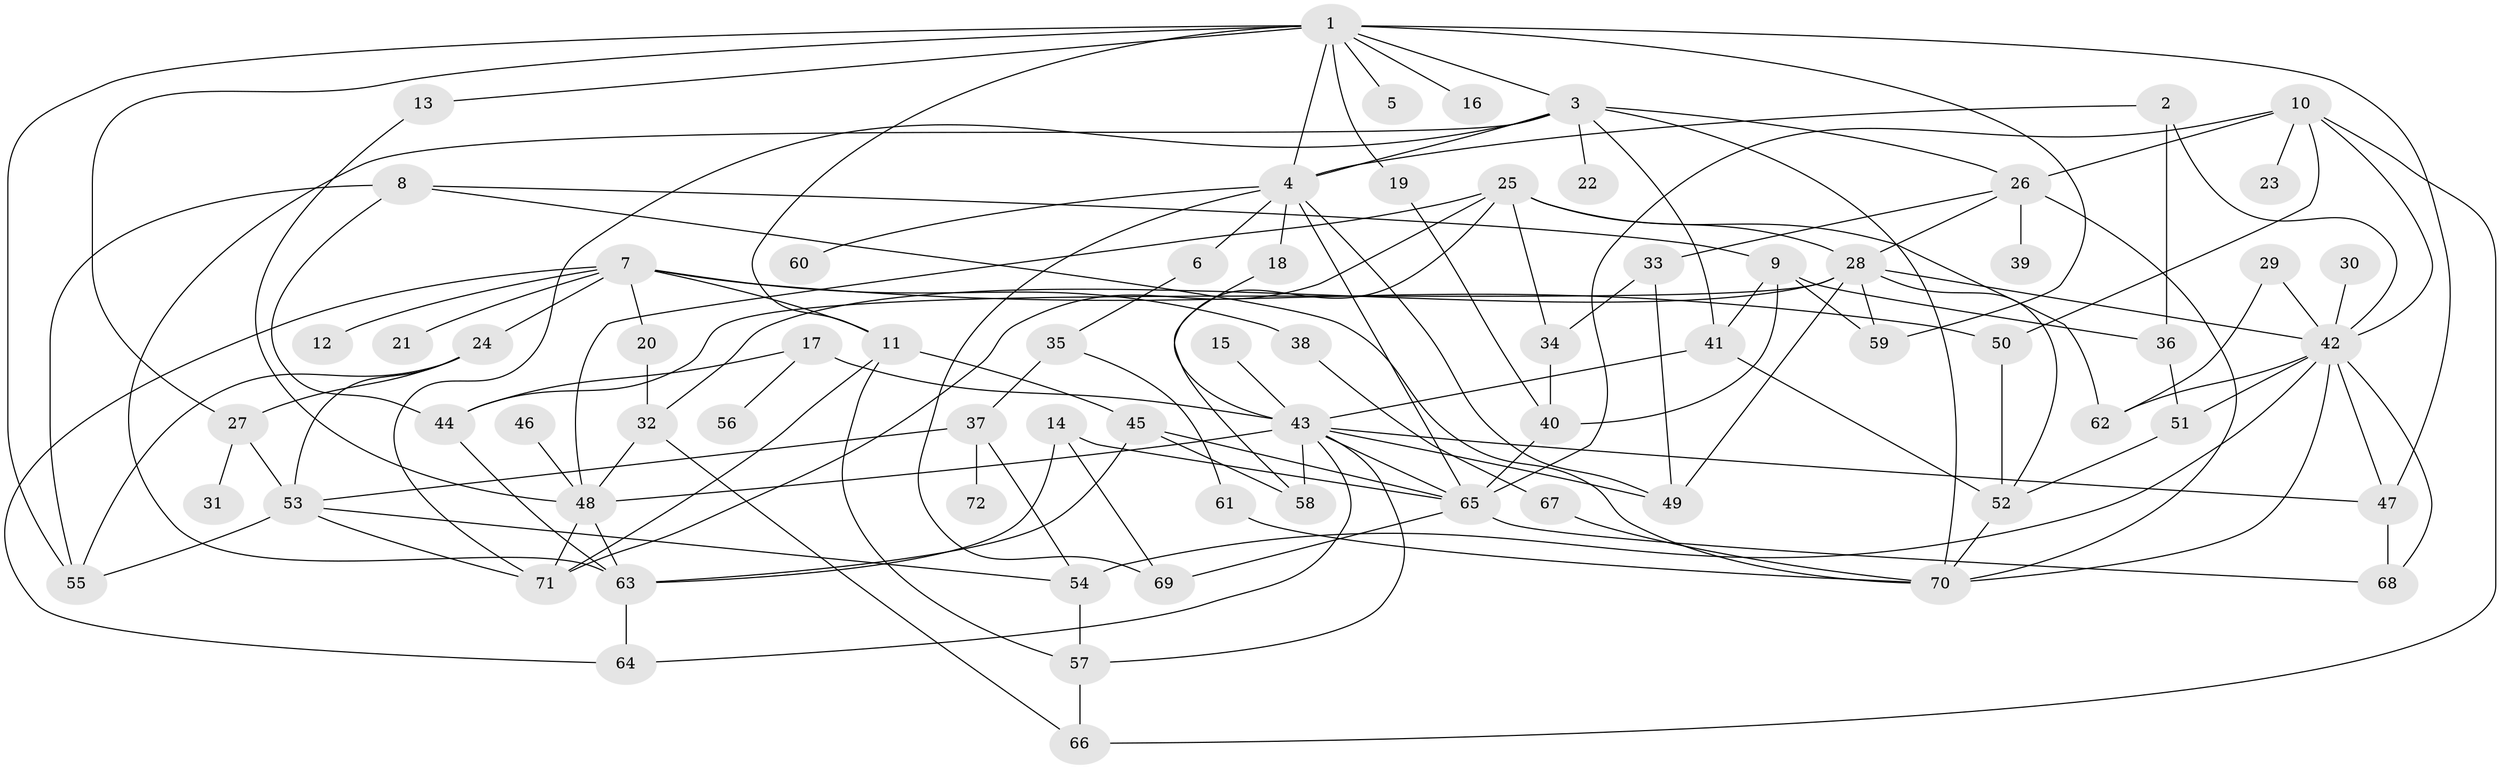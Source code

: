 // original degree distribution, {9: 0.006993006993006993, 8: 0.006993006993006993, 4: 0.18181818181818182, 5: 0.09090909090909091, 7: 0.02097902097902098, 2: 0.20279720279720279, 3: 0.2517482517482518, 1: 0.21678321678321677, 6: 0.02097902097902098}
// Generated by graph-tools (version 1.1) at 2025/49/03/09/25 03:49:20]
// undirected, 72 vertices, 137 edges
graph export_dot {
graph [start="1"]
  node [color=gray90,style=filled];
  1;
  2;
  3;
  4;
  5;
  6;
  7;
  8;
  9;
  10;
  11;
  12;
  13;
  14;
  15;
  16;
  17;
  18;
  19;
  20;
  21;
  22;
  23;
  24;
  25;
  26;
  27;
  28;
  29;
  30;
  31;
  32;
  33;
  34;
  35;
  36;
  37;
  38;
  39;
  40;
  41;
  42;
  43;
  44;
  45;
  46;
  47;
  48;
  49;
  50;
  51;
  52;
  53;
  54;
  55;
  56;
  57;
  58;
  59;
  60;
  61;
  62;
  63;
  64;
  65;
  66;
  67;
  68;
  69;
  70;
  71;
  72;
  1 -- 3 [weight=1.0];
  1 -- 4 [weight=1.0];
  1 -- 5 [weight=1.0];
  1 -- 11 [weight=1.0];
  1 -- 13 [weight=1.0];
  1 -- 16 [weight=1.0];
  1 -- 19 [weight=1.0];
  1 -- 27 [weight=1.0];
  1 -- 47 [weight=1.0];
  1 -- 55 [weight=1.0];
  1 -- 59 [weight=1.0];
  2 -- 4 [weight=1.0];
  2 -- 36 [weight=1.0];
  2 -- 42 [weight=1.0];
  3 -- 4 [weight=1.0];
  3 -- 22 [weight=1.0];
  3 -- 26 [weight=1.0];
  3 -- 41 [weight=1.0];
  3 -- 63 [weight=1.0];
  3 -- 70 [weight=1.0];
  3 -- 71 [weight=1.0];
  4 -- 6 [weight=1.0];
  4 -- 18 [weight=1.0];
  4 -- 49 [weight=1.0];
  4 -- 60 [weight=1.0];
  4 -- 65 [weight=1.0];
  4 -- 69 [weight=1.0];
  6 -- 35 [weight=1.0];
  7 -- 11 [weight=1.0];
  7 -- 12 [weight=1.0];
  7 -- 20 [weight=1.0];
  7 -- 21 [weight=1.0];
  7 -- 24 [weight=1.0];
  7 -- 38 [weight=1.0];
  7 -- 50 [weight=1.0];
  7 -- 64 [weight=1.0];
  8 -- 9 [weight=1.0];
  8 -- 44 [weight=1.0];
  8 -- 55 [weight=1.0];
  8 -- 70 [weight=1.0];
  9 -- 36 [weight=1.0];
  9 -- 40 [weight=1.0];
  9 -- 41 [weight=1.0];
  9 -- 59 [weight=1.0];
  10 -- 23 [weight=1.0];
  10 -- 26 [weight=1.0];
  10 -- 42 [weight=1.0];
  10 -- 50 [weight=1.0];
  10 -- 65 [weight=1.0];
  10 -- 66 [weight=1.0];
  11 -- 45 [weight=1.0];
  11 -- 57 [weight=1.0];
  11 -- 71 [weight=1.0];
  13 -- 48 [weight=1.0];
  14 -- 63 [weight=1.0];
  14 -- 65 [weight=1.0];
  14 -- 69 [weight=1.0];
  15 -- 43 [weight=1.0];
  17 -- 43 [weight=1.0];
  17 -- 44 [weight=1.0];
  17 -- 56 [weight=1.0];
  18 -- 43 [weight=1.0];
  19 -- 40 [weight=1.0];
  20 -- 32 [weight=1.0];
  24 -- 27 [weight=1.0];
  24 -- 53 [weight=1.0];
  24 -- 55 [weight=1.0];
  25 -- 28 [weight=1.0];
  25 -- 34 [weight=1.0];
  25 -- 48 [weight=1.0];
  25 -- 58 [weight=1.0];
  25 -- 62 [weight=1.0];
  25 -- 71 [weight=1.0];
  26 -- 28 [weight=1.0];
  26 -- 33 [weight=1.0];
  26 -- 39 [weight=1.0];
  26 -- 70 [weight=1.0];
  27 -- 31 [weight=1.0];
  27 -- 53 [weight=1.0];
  28 -- 32 [weight=1.0];
  28 -- 42 [weight=1.0];
  28 -- 44 [weight=1.0];
  28 -- 49 [weight=1.0];
  28 -- 52 [weight=1.0];
  28 -- 59 [weight=1.0];
  29 -- 42 [weight=1.0];
  29 -- 62 [weight=1.0];
  30 -- 42 [weight=1.0];
  32 -- 48 [weight=1.0];
  32 -- 66 [weight=1.0];
  33 -- 34 [weight=1.0];
  33 -- 49 [weight=1.0];
  34 -- 40 [weight=1.0];
  35 -- 37 [weight=1.0];
  35 -- 61 [weight=1.0];
  36 -- 51 [weight=1.0];
  37 -- 53 [weight=1.0];
  37 -- 54 [weight=1.0];
  37 -- 72 [weight=1.0];
  38 -- 67 [weight=1.0];
  40 -- 65 [weight=1.0];
  41 -- 43 [weight=1.0];
  41 -- 52 [weight=1.0];
  42 -- 47 [weight=1.0];
  42 -- 51 [weight=1.0];
  42 -- 54 [weight=1.0];
  42 -- 62 [weight=1.0];
  42 -- 68 [weight=1.0];
  42 -- 70 [weight=1.0];
  43 -- 47 [weight=1.0];
  43 -- 48 [weight=1.0];
  43 -- 49 [weight=1.0];
  43 -- 57 [weight=1.0];
  43 -- 58 [weight=1.0];
  43 -- 64 [weight=1.0];
  43 -- 65 [weight=1.0];
  44 -- 63 [weight=1.0];
  45 -- 58 [weight=1.0];
  45 -- 63 [weight=1.0];
  45 -- 65 [weight=1.0];
  46 -- 48 [weight=1.0];
  47 -- 68 [weight=1.0];
  48 -- 63 [weight=1.0];
  48 -- 71 [weight=1.0];
  50 -- 52 [weight=1.0];
  51 -- 52 [weight=1.0];
  52 -- 70 [weight=1.0];
  53 -- 54 [weight=1.0];
  53 -- 55 [weight=1.0];
  53 -- 71 [weight=1.0];
  54 -- 57 [weight=1.0];
  57 -- 66 [weight=1.0];
  61 -- 70 [weight=1.0];
  63 -- 64 [weight=1.0];
  65 -- 68 [weight=1.0];
  65 -- 69 [weight=1.0];
  67 -- 70 [weight=1.0];
}
